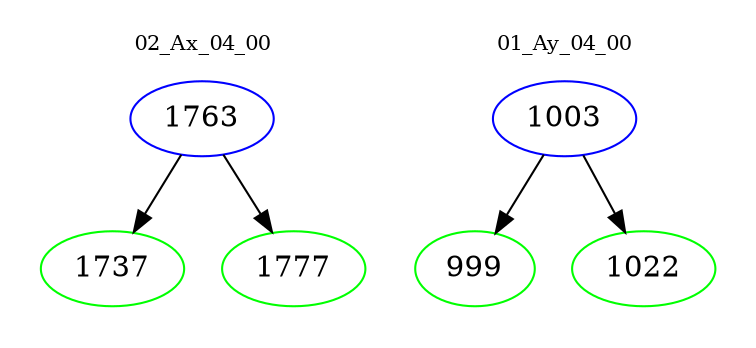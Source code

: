 digraph{
subgraph cluster_0 {
color = white
label = "02_Ax_04_00";
fontsize=10;
T0_1763 [label="1763", color="blue"]
T0_1763 -> T0_1737 [color="black"]
T0_1737 [label="1737", color="green"]
T0_1763 -> T0_1777 [color="black"]
T0_1777 [label="1777", color="green"]
}
subgraph cluster_1 {
color = white
label = "01_Ay_04_00";
fontsize=10;
T1_1003 [label="1003", color="blue"]
T1_1003 -> T1_999 [color="black"]
T1_999 [label="999", color="green"]
T1_1003 -> T1_1022 [color="black"]
T1_1022 [label="1022", color="green"]
}
}
